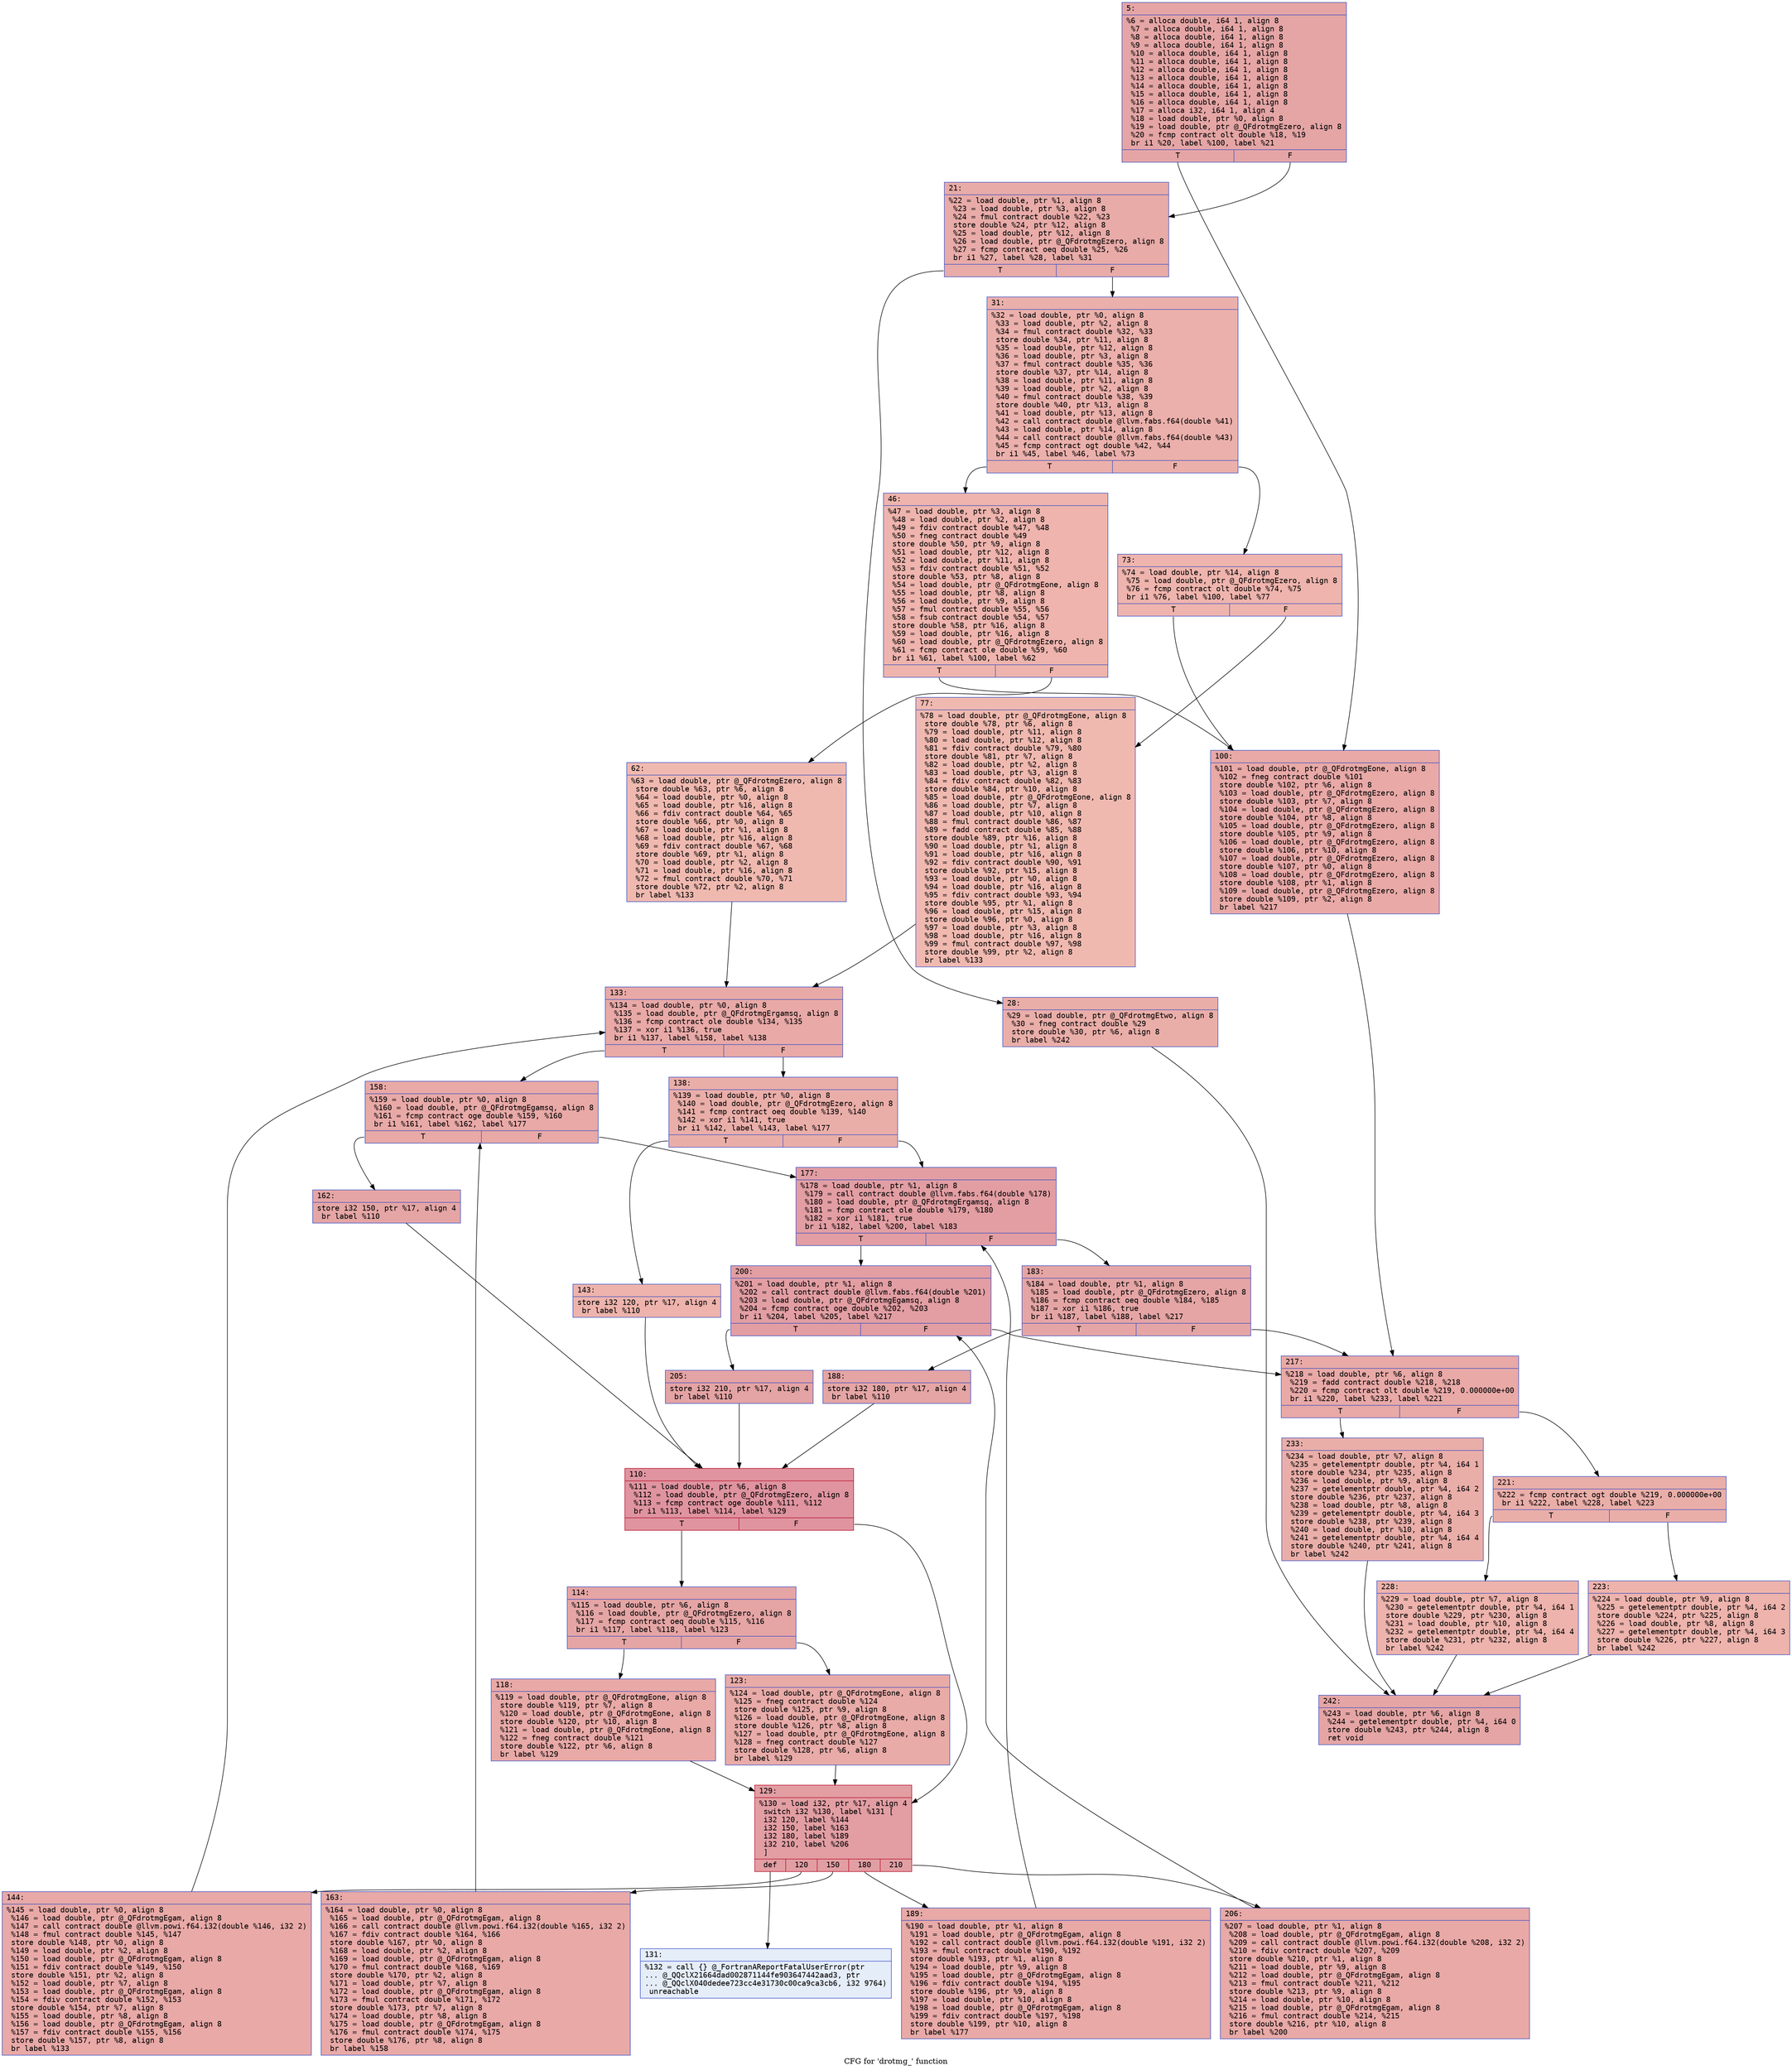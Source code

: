 digraph "CFG for 'drotmg_' function" {
	label="CFG for 'drotmg_' function";

	Node0x55ee100e34b0 [shape=record,color="#3d50c3ff", style=filled, fillcolor="#c5333470" fontname="Courier",label="{5:\l|  %6 = alloca double, i64 1, align 8\l  %7 = alloca double, i64 1, align 8\l  %8 = alloca double, i64 1, align 8\l  %9 = alloca double, i64 1, align 8\l  %10 = alloca double, i64 1, align 8\l  %11 = alloca double, i64 1, align 8\l  %12 = alloca double, i64 1, align 8\l  %13 = alloca double, i64 1, align 8\l  %14 = alloca double, i64 1, align 8\l  %15 = alloca double, i64 1, align 8\l  %16 = alloca double, i64 1, align 8\l  %17 = alloca i32, i64 1, align 4\l  %18 = load double, ptr %0, align 8\l  %19 = load double, ptr @_QFdrotmgEzero, align 8\l  %20 = fcmp contract olt double %18, %19\l  br i1 %20, label %100, label %21\l|{<s0>T|<s1>F}}"];
	Node0x55ee100e34b0:s0 -> Node0x55ee100e3e40[tooltip="5 -> 100\nProbability 50.00%" ];
	Node0x55ee100e34b0:s1 -> Node0x55ee100e3e90[tooltip="5 -> 21\nProbability 50.00%" ];
	Node0x55ee100e3e90 [shape=record,color="#3d50c3ff", style=filled, fillcolor="#cc403a70" fontname="Courier",label="{21:\l|  %22 = load double, ptr %1, align 8\l  %23 = load double, ptr %3, align 8\l  %24 = fmul contract double %22, %23\l  store double %24, ptr %12, align 8\l  %25 = load double, ptr %12, align 8\l  %26 = load double, ptr @_QFdrotmgEzero, align 8\l  %27 = fcmp contract oeq double %25, %26\l  br i1 %27, label %28, label %31\l|{<s0>T|<s1>F}}"];
	Node0x55ee100e3e90:s0 -> Node0x55ee100e4350[tooltip="21 -> 28\nProbability 62.50%" ];
	Node0x55ee100e3e90:s1 -> Node0x55ee100e43a0[tooltip="21 -> 31\nProbability 37.50%" ];
	Node0x55ee100e4350 [shape=record,color="#3d50c3ff", style=filled, fillcolor="#d0473d70" fontname="Courier",label="{28:\l|  %29 = load double, ptr @_QFdrotmgEtwo, align 8\l  %30 = fneg contract double %29\l  store double %30, ptr %6, align 8\l  br label %242\l}"];
	Node0x55ee100e4350 -> Node0x55ee100e4630[tooltip="28 -> 242\nProbability 100.00%" ];
	Node0x55ee100e43a0 [shape=record,color="#3d50c3ff", style=filled, fillcolor="#d24b4070" fontname="Courier",label="{31:\l|  %32 = load double, ptr %0, align 8\l  %33 = load double, ptr %2, align 8\l  %34 = fmul contract double %32, %33\l  store double %34, ptr %11, align 8\l  %35 = load double, ptr %12, align 8\l  %36 = load double, ptr %3, align 8\l  %37 = fmul contract double %35, %36\l  store double %37, ptr %14, align 8\l  %38 = load double, ptr %11, align 8\l  %39 = load double, ptr %2, align 8\l  %40 = fmul contract double %38, %39\l  store double %40, ptr %13, align 8\l  %41 = load double, ptr %13, align 8\l  %42 = call contract double @llvm.fabs.f64(double %41)\l  %43 = load double, ptr %14, align 8\l  %44 = call contract double @llvm.fabs.f64(double %43)\l  %45 = fcmp contract ogt double %42, %44\l  br i1 %45, label %46, label %73\l|{<s0>T|<s1>F}}"];
	Node0x55ee100e43a0:s0 -> Node0x55ee100e50f0[tooltip="31 -> 46\nProbability 50.00%" ];
	Node0x55ee100e43a0:s1 -> Node0x55ee100e5140[tooltip="31 -> 73\nProbability 50.00%" ];
	Node0x55ee100e50f0 [shape=record,color="#3d50c3ff", style=filled, fillcolor="#d8564670" fontname="Courier",label="{46:\l|  %47 = load double, ptr %3, align 8\l  %48 = load double, ptr %2, align 8\l  %49 = fdiv contract double %47, %48\l  %50 = fneg contract double %49\l  store double %50, ptr %9, align 8\l  %51 = load double, ptr %12, align 8\l  %52 = load double, ptr %11, align 8\l  %53 = fdiv contract double %51, %52\l  store double %53, ptr %8, align 8\l  %54 = load double, ptr @_QFdrotmgEone, align 8\l  %55 = load double, ptr %8, align 8\l  %56 = load double, ptr %9, align 8\l  %57 = fmul contract double %55, %56\l  %58 = fsub contract double %54, %57\l  store double %58, ptr %16, align 8\l  %59 = load double, ptr %16, align 8\l  %60 = load double, ptr @_QFdrotmgEzero, align 8\l  %61 = fcmp contract ole double %59, %60\l  br i1 %61, label %100, label %62\l|{<s0>T|<s1>F}}"];
	Node0x55ee100e50f0:s0 -> Node0x55ee100e3e40[tooltip="46 -> 100\nProbability 50.00%" ];
	Node0x55ee100e50f0:s1 -> Node0x55ee100e63f0[tooltip="46 -> 62\nProbability 50.00%" ];
	Node0x55ee100e63f0 [shape=record,color="#3d50c3ff", style=filled, fillcolor="#de614d70" fontname="Courier",label="{62:\l|  %63 = load double, ptr @_QFdrotmgEzero, align 8\l  store double %63, ptr %6, align 8\l  %64 = load double, ptr %0, align 8\l  %65 = load double, ptr %16, align 8\l  %66 = fdiv contract double %64, %65\l  store double %66, ptr %0, align 8\l  %67 = load double, ptr %1, align 8\l  %68 = load double, ptr %16, align 8\l  %69 = fdiv contract double %67, %68\l  store double %69, ptr %1, align 8\l  %70 = load double, ptr %2, align 8\l  %71 = load double, ptr %16, align 8\l  %72 = fmul contract double %70, %71\l  store double %72, ptr %2, align 8\l  br label %133\l}"];
	Node0x55ee100e63f0 -> Node0x55ee100e6ca0[tooltip="62 -> 133\nProbability 100.00%" ];
	Node0x55ee100e5140 [shape=record,color="#3d50c3ff", style=filled, fillcolor="#d8564670" fontname="Courier",label="{73:\l|  %74 = load double, ptr %14, align 8\l  %75 = load double, ptr @_QFdrotmgEzero, align 8\l  %76 = fcmp contract olt double %74, %75\l  br i1 %76, label %100, label %77\l|{<s0>T|<s1>F}}"];
	Node0x55ee100e5140:s0 -> Node0x55ee100e3e40[tooltip="73 -> 100\nProbability 50.00%" ];
	Node0x55ee100e5140:s1 -> Node0x55ee100e6ef0[tooltip="73 -> 77\nProbability 50.00%" ];
	Node0x55ee100e6ef0 [shape=record,color="#3d50c3ff", style=filled, fillcolor="#de614d70" fontname="Courier",label="{77:\l|  %78 = load double, ptr @_QFdrotmgEone, align 8\l  store double %78, ptr %6, align 8\l  %79 = load double, ptr %11, align 8\l  %80 = load double, ptr %12, align 8\l  %81 = fdiv contract double %79, %80\l  store double %81, ptr %7, align 8\l  %82 = load double, ptr %2, align 8\l  %83 = load double, ptr %3, align 8\l  %84 = fdiv contract double %82, %83\l  store double %84, ptr %10, align 8\l  %85 = load double, ptr @_QFdrotmgEone, align 8\l  %86 = load double, ptr %7, align 8\l  %87 = load double, ptr %10, align 8\l  %88 = fmul contract double %86, %87\l  %89 = fadd contract double %85, %88\l  store double %89, ptr %16, align 8\l  %90 = load double, ptr %1, align 8\l  %91 = load double, ptr %16, align 8\l  %92 = fdiv contract double %90, %91\l  store double %92, ptr %15, align 8\l  %93 = load double, ptr %0, align 8\l  %94 = load double, ptr %16, align 8\l  %95 = fdiv contract double %93, %94\l  store double %95, ptr %1, align 8\l  %96 = load double, ptr %15, align 8\l  store double %96, ptr %0, align 8\l  %97 = load double, ptr %3, align 8\l  %98 = load double, ptr %16, align 8\l  %99 = fmul contract double %97, %98\l  store double %99, ptr %2, align 8\l  br label %133\l}"];
	Node0x55ee100e6ef0 -> Node0x55ee100e6ca0[tooltip="77 -> 133\nProbability 100.00%" ];
	Node0x55ee100e3e40 [shape=record,color="#3d50c3ff", style=filled, fillcolor="#ca3b3770" fontname="Courier",label="{100:\l|  %101 = load double, ptr @_QFdrotmgEone, align 8\l  %102 = fneg contract double %101\l  store double %102, ptr %6, align 8\l  %103 = load double, ptr @_QFdrotmgEzero, align 8\l  store double %103, ptr %7, align 8\l  %104 = load double, ptr @_QFdrotmgEzero, align 8\l  store double %104, ptr %8, align 8\l  %105 = load double, ptr @_QFdrotmgEzero, align 8\l  store double %105, ptr %9, align 8\l  %106 = load double, ptr @_QFdrotmgEzero, align 8\l  store double %106, ptr %10, align 8\l  %107 = load double, ptr @_QFdrotmgEzero, align 8\l  store double %107, ptr %0, align 8\l  %108 = load double, ptr @_QFdrotmgEzero, align 8\l  store double %108, ptr %1, align 8\l  %109 = load double, ptr @_QFdrotmgEzero, align 8\l  store double %109, ptr %2, align 8\l  br label %217\l}"];
	Node0x55ee100e3e40 -> Node0x55ee100ea520[tooltip="100 -> 217\nProbability 100.00%" ];
	Node0x55ee100ea5e0 [shape=record,color="#b70d28ff", style=filled, fillcolor="#b70d2870" fontname="Courier",label="{110:\l|  %111 = load double, ptr %6, align 8\l  %112 = load double, ptr @_QFdrotmgEzero, align 8\l  %113 = fcmp contract oge double %111, %112\l  br i1 %113, label %114, label %129\l|{<s0>T|<s1>F}}"];
	Node0x55ee100ea5e0:s0 -> Node0x55ee100ea7c0[tooltip="110 -> 114\nProbability 50.00%" ];
	Node0x55ee100ea5e0:s1 -> Node0x55ee100ea810[tooltip="110 -> 129\nProbability 50.00%" ];
	Node0x55ee100ea7c0 [shape=record,color="#3d50c3ff", style=filled, fillcolor="#c5333470" fontname="Courier",label="{114:\l|  %115 = load double, ptr %6, align 8\l  %116 = load double, ptr @_QFdrotmgEzero, align 8\l  %117 = fcmp contract oeq double %115, %116\l  br i1 %117, label %118, label %123\l|{<s0>T|<s1>F}}"];
	Node0x55ee100ea7c0:s0 -> Node0x55ee100eaaa0[tooltip="114 -> 118\nProbability 62.50%" ];
	Node0x55ee100ea7c0:s1 -> Node0x55ee100eaaf0[tooltip="114 -> 123\nProbability 37.50%" ];
	Node0x55ee100eaaa0 [shape=record,color="#3d50c3ff", style=filled, fillcolor="#ca3b3770" fontname="Courier",label="{118:\l|  %119 = load double, ptr @_QFdrotmgEone, align 8\l  store double %119, ptr %7, align 8\l  %120 = load double, ptr @_QFdrotmgEone, align 8\l  store double %120, ptr %10, align 8\l  %121 = load double, ptr @_QFdrotmgEone, align 8\l  %122 = fneg contract double %121\l  store double %122, ptr %6, align 8\l  br label %129\l}"];
	Node0x55ee100eaaa0 -> Node0x55ee100ea810[tooltip="118 -> 129\nProbability 100.00%" ];
	Node0x55ee100eaaf0 [shape=record,color="#3d50c3ff", style=filled, fillcolor="#cc403a70" fontname="Courier",label="{123:\l|  %124 = load double, ptr @_QFdrotmgEone, align 8\l  %125 = fneg contract double %124\l  store double %125, ptr %9, align 8\l  %126 = load double, ptr @_QFdrotmgEone, align 8\l  store double %126, ptr %8, align 8\l  %127 = load double, ptr @_QFdrotmgEone, align 8\l  %128 = fneg contract double %127\l  store double %128, ptr %6, align 8\l  br label %129\l}"];
	Node0x55ee100eaaf0 -> Node0x55ee100ea810[tooltip="123 -> 129\nProbability 100.00%" ];
	Node0x55ee100ea810 [shape=record,color="#b70d28ff", style=filled, fillcolor="#be242e70" fontname="Courier",label="{129:\l|  %130 = load i32, ptr %17, align 4\l  switch i32 %130, label %131 [\l    i32 120, label %144\l    i32 150, label %163\l    i32 180, label %189\l    i32 210, label %206\l  ]\l|{<s0>def|<s1>120|<s2>150|<s3>180|<s4>210}}"];
	Node0x55ee100ea810:s0 -> Node0x55ee100eb560[tooltip="129 -> 131\nProbability 0.00%" ];
	Node0x55ee100ea810:s1 -> Node0x55ee100eb5b0[tooltip="129 -> 144\nProbability 25.00%" ];
	Node0x55ee100ea810:s2 -> Node0x55ee100eb600[tooltip="129 -> 163\nProbability 25.00%" ];
	Node0x55ee100ea810:s3 -> Node0x55ee100eb650[tooltip="129 -> 189\nProbability 25.00%" ];
	Node0x55ee100ea810:s4 -> Node0x55ee100eb6a0[tooltip="129 -> 206\nProbability 25.00%" ];
	Node0x55ee100eb560 [shape=record,color="#3d50c3ff", style=filled, fillcolor="#c5d6f270" fontname="Courier",label="{131:\l|  %132 = call \{\} @_FortranAReportFatalUserError(ptr\l... @_QQclX21664dad002871144fe903647442aad3, ptr\l... @_QQclX040dedee723cc4e31730c00ca9ca3cb6, i32 9764)\l  unreachable\l}"];
	Node0x55ee100e6ca0 [shape=record,color="#3d50c3ff", style=filled, fillcolor="#ca3b3770" fontname="Courier",label="{133:\l|  %134 = load double, ptr %0, align 8\l  %135 = load double, ptr @_QFdrotmgErgamsq, align 8\l  %136 = fcmp contract ole double %134, %135\l  %137 = xor i1 %136, true\l  br i1 %137, label %158, label %138\l|{<s0>T|<s1>F}}"];
	Node0x55ee100e6ca0:s0 -> Node0x55ee100ebe00[tooltip="133 -> 158\nProbability 50.00%" ];
	Node0x55ee100e6ca0:s1 -> Node0x55ee100ebe50[tooltip="133 -> 138\nProbability 50.00%" ];
	Node0x55ee100ebe50 [shape=record,color="#3d50c3ff", style=filled, fillcolor="#d0473d70" fontname="Courier",label="{138:\l|  %139 = load double, ptr %0, align 8\l  %140 = load double, ptr @_QFdrotmgEzero, align 8\l  %141 = fcmp contract oeq double %139, %140\l  %142 = xor i1 %141, true\l  br i1 %142, label %143, label %177\l|{<s0>T|<s1>F}}"];
	Node0x55ee100ebe50:s0 -> Node0x55ee100ec170[tooltip="138 -> 143\nProbability 50.00%" ];
	Node0x55ee100ebe50:s1 -> Node0x55ee100ec1c0[tooltip="138 -> 177\nProbability 50.00%" ];
	Node0x55ee100ec170 [shape=record,color="#3d50c3ff", style=filled, fillcolor="#d6524470" fontname="Courier",label="{143:\l|  store i32 120, ptr %17, align 4\l  br label %110\l}"];
	Node0x55ee100ec170 -> Node0x55ee100ea5e0[tooltip="143 -> 110\nProbability 100.00%" ];
	Node0x55ee100eb5b0 [shape=record,color="#3d50c3ff", style=filled, fillcolor="#ca3b3770" fontname="Courier",label="{144:\l|  %145 = load double, ptr %0, align 8\l  %146 = load double, ptr @_QFdrotmgEgam, align 8\l  %147 = call contract double @llvm.powi.f64.i32(double %146, i32 2)\l  %148 = fmul contract double %145, %147\l  store double %148, ptr %0, align 8\l  %149 = load double, ptr %2, align 8\l  %150 = load double, ptr @_QFdrotmgEgam, align 8\l  %151 = fdiv contract double %149, %150\l  store double %151, ptr %2, align 8\l  %152 = load double, ptr %7, align 8\l  %153 = load double, ptr @_QFdrotmgEgam, align 8\l  %154 = fdiv contract double %152, %153\l  store double %154, ptr %7, align 8\l  %155 = load double, ptr %8, align 8\l  %156 = load double, ptr @_QFdrotmgEgam, align 8\l  %157 = fdiv contract double %155, %156\l  store double %157, ptr %8, align 8\l  br label %133\l}"];
	Node0x55ee100eb5b0 -> Node0x55ee100e6ca0[tooltip="144 -> 133\nProbability 100.00%" ];
	Node0x55ee100ebe00 [shape=record,color="#3d50c3ff", style=filled, fillcolor="#ca3b3770" fontname="Courier",label="{158:\l|  %159 = load double, ptr %0, align 8\l  %160 = load double, ptr @_QFdrotmgEgamsq, align 8\l  %161 = fcmp contract oge double %159, %160\l  br i1 %161, label %162, label %177\l|{<s0>T|<s1>F}}"];
	Node0x55ee100ebe00:s0 -> Node0x55ee100ecfa0[tooltip="158 -> 162\nProbability 50.00%" ];
	Node0x55ee100ebe00:s1 -> Node0x55ee100ec1c0[tooltip="158 -> 177\nProbability 50.00%" ];
	Node0x55ee100ecfa0 [shape=record,color="#3d50c3ff", style=filled, fillcolor="#c5333470" fontname="Courier",label="{162:\l|  store i32 150, ptr %17, align 4\l  br label %110\l}"];
	Node0x55ee100ecfa0 -> Node0x55ee100ea5e0[tooltip="162 -> 110\nProbability 100.00%" ];
	Node0x55ee100eb600 [shape=record,color="#3d50c3ff", style=filled, fillcolor="#ca3b3770" fontname="Courier",label="{163:\l|  %164 = load double, ptr %0, align 8\l  %165 = load double, ptr @_QFdrotmgEgam, align 8\l  %166 = call contract double @llvm.powi.f64.i32(double %165, i32 2)\l  %167 = fdiv contract double %164, %166\l  store double %167, ptr %0, align 8\l  %168 = load double, ptr %2, align 8\l  %169 = load double, ptr @_QFdrotmgEgam, align 8\l  %170 = fmul contract double %168, %169\l  store double %170, ptr %2, align 8\l  %171 = load double, ptr %7, align 8\l  %172 = load double, ptr @_QFdrotmgEgam, align 8\l  %173 = fmul contract double %171, %172\l  store double %173, ptr %7, align 8\l  %174 = load double, ptr %8, align 8\l  %175 = load double, ptr @_QFdrotmgEgam, align 8\l  %176 = fmul contract double %174, %175\l  store double %176, ptr %8, align 8\l  br label %158\l}"];
	Node0x55ee100eb600 -> Node0x55ee100ebe00[tooltip="163 -> 158\nProbability 100.00%" ];
	Node0x55ee100ec1c0 [shape=record,color="#3d50c3ff", style=filled, fillcolor="#be242e70" fontname="Courier",label="{177:\l|  %178 = load double, ptr %1, align 8\l  %179 = call contract double @llvm.fabs.f64(double %178)\l  %180 = load double, ptr @_QFdrotmgErgamsq, align 8\l  %181 = fcmp contract ole double %179, %180\l  %182 = xor i1 %181, true\l  br i1 %182, label %200, label %183\l|{<s0>T|<s1>F}}"];
	Node0x55ee100ec1c0:s0 -> Node0x55ee100edf00[tooltip="177 -> 200\nProbability 50.00%" ];
	Node0x55ee100ec1c0:s1 -> Node0x55ee100edf50[tooltip="177 -> 183\nProbability 50.00%" ];
	Node0x55ee100edf50 [shape=record,color="#3d50c3ff", style=filled, fillcolor="#c5333470" fontname="Courier",label="{183:\l|  %184 = load double, ptr %1, align 8\l  %185 = load double, ptr @_QFdrotmgEzero, align 8\l  %186 = fcmp contract oeq double %184, %185\l  %187 = xor i1 %186, true\l  br i1 %187, label %188, label %217\l|{<s0>T|<s1>F}}"];
	Node0x55ee100edf50:s0 -> Node0x55ee100ee270[tooltip="183 -> 188\nProbability 96.88%" ];
	Node0x55ee100edf50:s1 -> Node0x55ee100ea520[tooltip="183 -> 217\nProbability 3.12%" ];
	Node0x55ee100ee270 [shape=record,color="#3d50c3ff", style=filled, fillcolor="#c5333470" fontname="Courier",label="{188:\l|  store i32 180, ptr %17, align 4\l  br label %110\l}"];
	Node0x55ee100ee270 -> Node0x55ee100ea5e0[tooltip="188 -> 110\nProbability 100.00%" ];
	Node0x55ee100eb650 [shape=record,color="#3d50c3ff", style=filled, fillcolor="#ca3b3770" fontname="Courier",label="{189:\l|  %190 = load double, ptr %1, align 8\l  %191 = load double, ptr @_QFdrotmgEgam, align 8\l  %192 = call contract double @llvm.powi.f64.i32(double %191, i32 2)\l  %193 = fmul contract double %190, %192\l  store double %193, ptr %1, align 8\l  %194 = load double, ptr %9, align 8\l  %195 = load double, ptr @_QFdrotmgEgam, align 8\l  %196 = fdiv contract double %194, %195\l  store double %196, ptr %9, align 8\l  %197 = load double, ptr %10, align 8\l  %198 = load double, ptr @_QFdrotmgEgam, align 8\l  %199 = fdiv contract double %197, %198\l  store double %199, ptr %10, align 8\l  br label %177\l}"];
	Node0x55ee100eb650 -> Node0x55ee100ec1c0[tooltip="189 -> 177\nProbability 100.00%" ];
	Node0x55ee100edf00 [shape=record,color="#3d50c3ff", style=filled, fillcolor="#be242e70" fontname="Courier",label="{200:\l|  %201 = load double, ptr %1, align 8\l  %202 = call contract double @llvm.fabs.f64(double %201)\l  %203 = load double, ptr @_QFdrotmgEgamsq, align 8\l  %204 = fcmp contract oge double %202, %203\l  br i1 %204, label %205, label %217\l|{<s0>T|<s1>F}}"];
	Node0x55ee100edf00:s0 -> Node0x55ee100e98e0[tooltip="200 -> 205\nProbability 96.88%" ];
	Node0x55ee100edf00:s1 -> Node0x55ee100ea520[tooltip="200 -> 217\nProbability 3.12%" ];
	Node0x55ee100e98e0 [shape=record,color="#3d50c3ff", style=filled, fillcolor="#c32e3170" fontname="Courier",label="{205:\l|  store i32 210, ptr %17, align 4\l  br label %110\l}"];
	Node0x55ee100e98e0 -> Node0x55ee100ea5e0[tooltip="205 -> 110\nProbability 100.00%" ];
	Node0x55ee100eb6a0 [shape=record,color="#3d50c3ff", style=filled, fillcolor="#ca3b3770" fontname="Courier",label="{206:\l|  %207 = load double, ptr %1, align 8\l  %208 = load double, ptr @_QFdrotmgEgam, align 8\l  %209 = call contract double @llvm.powi.f64.i32(double %208, i32 2)\l  %210 = fdiv contract double %207, %209\l  store double %210, ptr %1, align 8\l  %211 = load double, ptr %9, align 8\l  %212 = load double, ptr @_QFdrotmgEgam, align 8\l  %213 = fmul contract double %211, %212\l  store double %213, ptr %9, align 8\l  %214 = load double, ptr %10, align 8\l  %215 = load double, ptr @_QFdrotmgEgam, align 8\l  %216 = fmul contract double %214, %215\l  store double %216, ptr %10, align 8\l  br label %200\l}"];
	Node0x55ee100eb6a0 -> Node0x55ee100edf00[tooltip="206 -> 200\nProbability 100.00%" ];
	Node0x55ee100ea520 [shape=record,color="#3d50c3ff", style=filled, fillcolor="#ca3b3770" fontname="Courier",label="{217:\l|  %218 = load double, ptr %6, align 8\l  %219 = fadd contract double %218, %218\l  %220 = fcmp contract olt double %219, 0.000000e+00\l  br i1 %220, label %233, label %221\l|{<s0>T|<s1>F}}"];
	Node0x55ee100ea520:s0 -> Node0x55ee100f0b00[tooltip="217 -> 233\nProbability 50.00%" ];
	Node0x55ee100ea520:s1 -> Node0x55ee100f0b50[tooltip="217 -> 221\nProbability 50.00%" ];
	Node0x55ee100f0b50 [shape=record,color="#3d50c3ff", style=filled, fillcolor="#d0473d70" fontname="Courier",label="{221:\l|  %222 = fcmp contract ogt double %219, 0.000000e+00\l  br i1 %222, label %228, label %223\l|{<s0>T|<s1>F}}"];
	Node0x55ee100f0b50:s0 -> Node0x55ee100f0ce0[tooltip="221 -> 228\nProbability 50.00%" ];
	Node0x55ee100f0b50:s1 -> Node0x55ee100f0d30[tooltip="221 -> 223\nProbability 50.00%" ];
	Node0x55ee100f0d30 [shape=record,color="#3d50c3ff", style=filled, fillcolor="#d6524470" fontname="Courier",label="{223:\l|  %224 = load double, ptr %9, align 8\l  %225 = getelementptr double, ptr %4, i64 2\l  store double %224, ptr %225, align 8\l  %226 = load double, ptr %8, align 8\l  %227 = getelementptr double, ptr %4, i64 3\l  store double %226, ptr %227, align 8\l  br label %242\l}"];
	Node0x55ee100f0d30 -> Node0x55ee100e4630[tooltip="223 -> 242\nProbability 100.00%" ];
	Node0x55ee100f0ce0 [shape=record,color="#3d50c3ff", style=filled, fillcolor="#d6524470" fontname="Courier",label="{228:\l|  %229 = load double, ptr %7, align 8\l  %230 = getelementptr double, ptr %4, i64 1\l  store double %229, ptr %230, align 8\l  %231 = load double, ptr %10, align 8\l  %232 = getelementptr double, ptr %4, i64 4\l  store double %231, ptr %232, align 8\l  br label %242\l}"];
	Node0x55ee100f0ce0 -> Node0x55ee100e4630[tooltip="228 -> 242\nProbability 100.00%" ];
	Node0x55ee100f0b00 [shape=record,color="#3d50c3ff", style=filled, fillcolor="#d0473d70" fontname="Courier",label="{233:\l|  %234 = load double, ptr %7, align 8\l  %235 = getelementptr double, ptr %4, i64 1\l  store double %234, ptr %235, align 8\l  %236 = load double, ptr %9, align 8\l  %237 = getelementptr double, ptr %4, i64 2\l  store double %236, ptr %237, align 8\l  %238 = load double, ptr %8, align 8\l  %239 = getelementptr double, ptr %4, i64 3\l  store double %238, ptr %239, align 8\l  %240 = load double, ptr %10, align 8\l  %241 = getelementptr double, ptr %4, i64 4\l  store double %240, ptr %241, align 8\l  br label %242\l}"];
	Node0x55ee100f0b00 -> Node0x55ee100e4630[tooltip="233 -> 242\nProbability 100.00%" ];
	Node0x55ee100e4630 [shape=record,color="#3d50c3ff", style=filled, fillcolor="#c5333470" fontname="Courier",label="{242:\l|  %243 = load double, ptr %6, align 8\l  %244 = getelementptr double, ptr %4, i64 0\l  store double %243, ptr %244, align 8\l  ret void\l}"];
}
